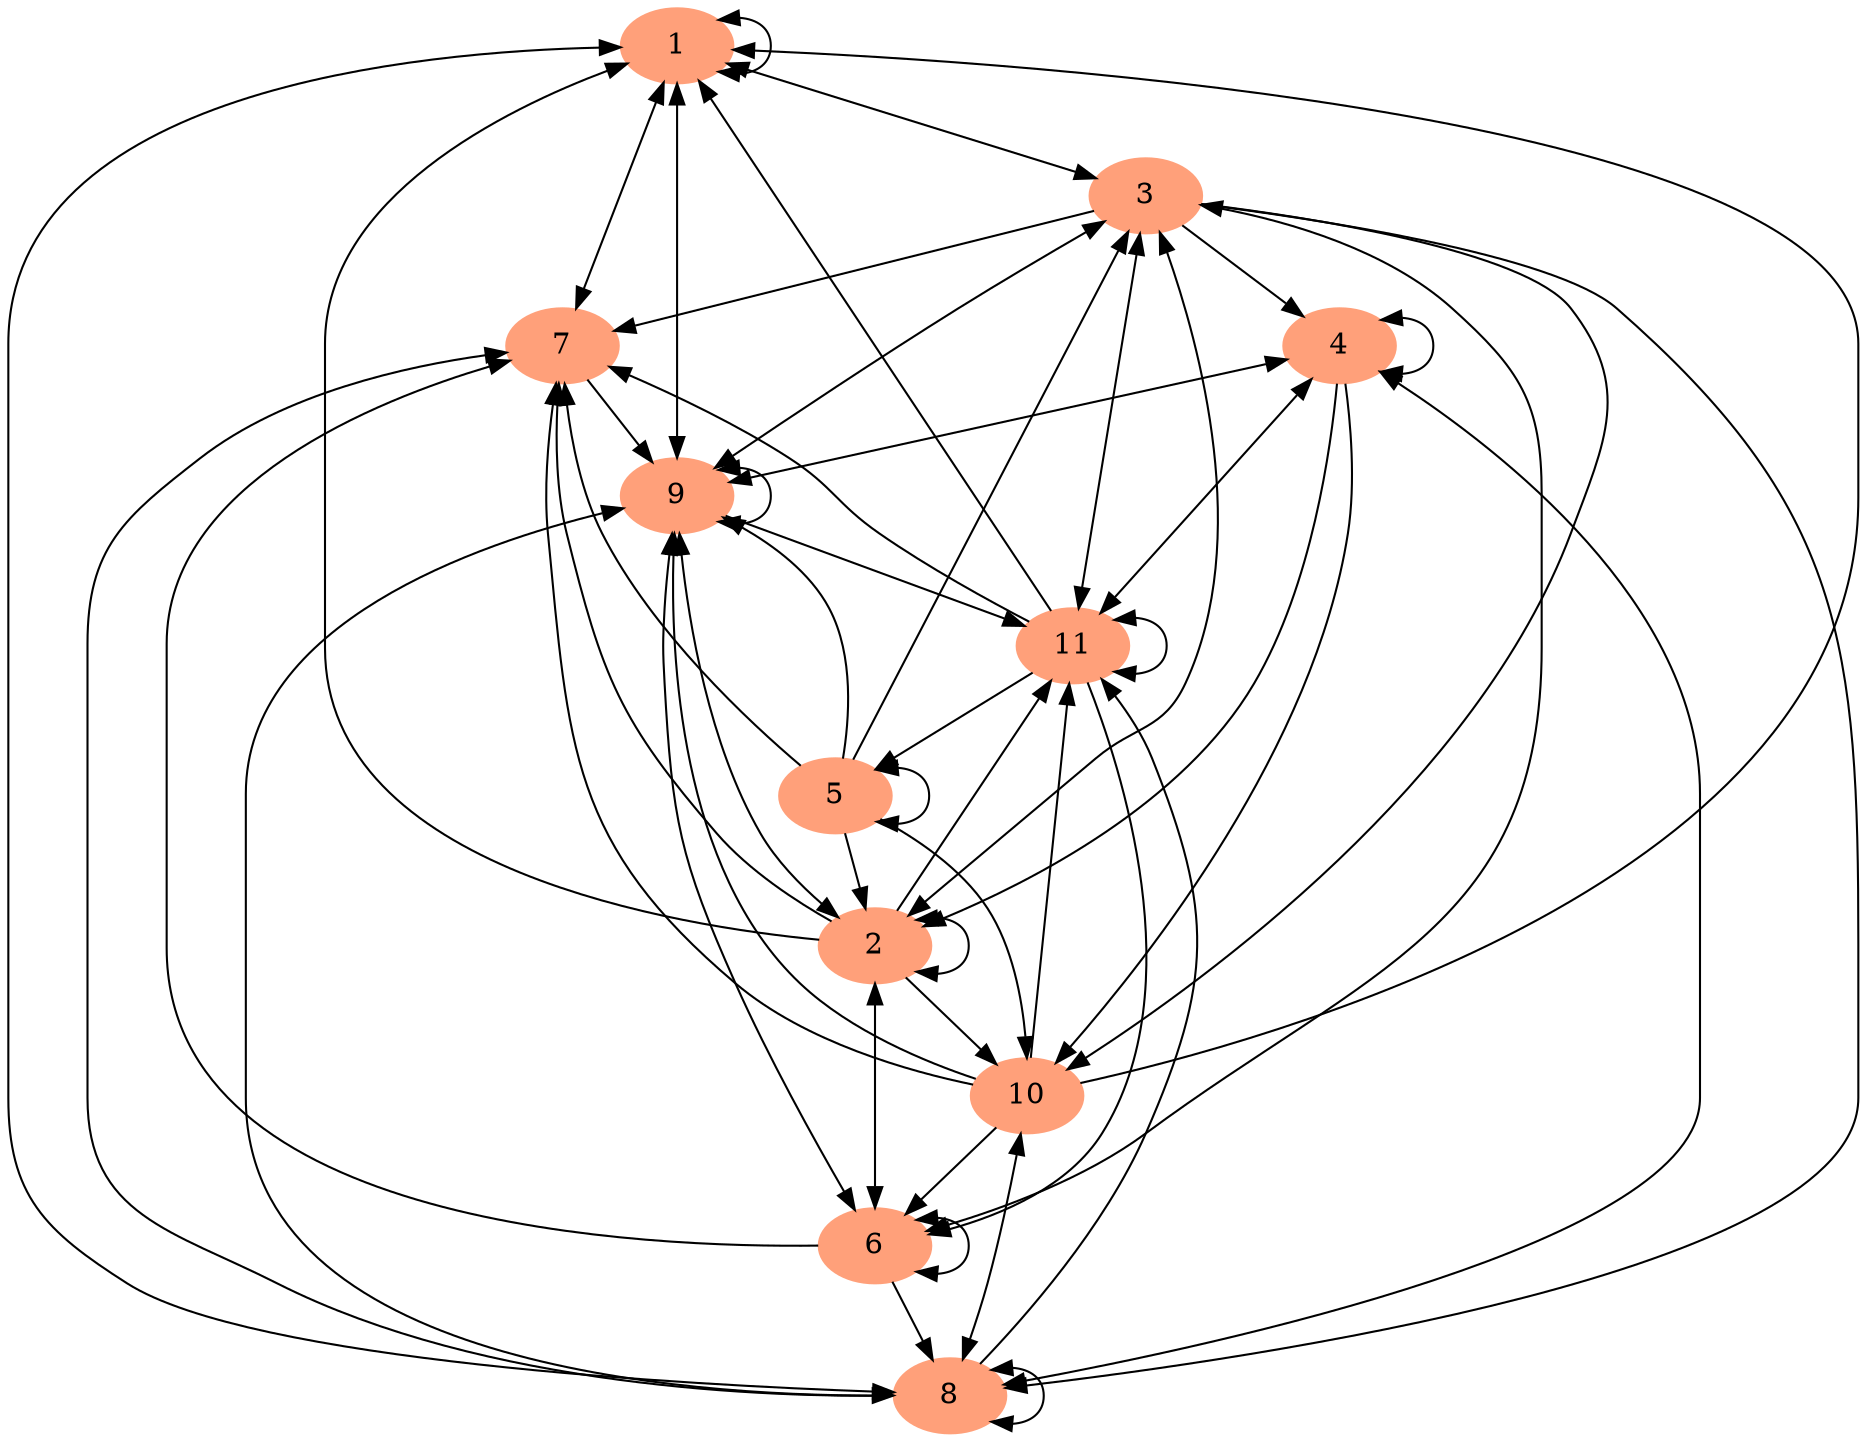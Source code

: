 # Graph written by ranDot.
# Render: dot|neato|circo foo.dot
graph G {
node [style=filled, color=lightgray]
node [style=filled, color=lightsalmon]
	1 -- 1[dir=both]
	1 -- 3[dir=both]
	1 -- 7[dir=both]
	1 -- 8[dir=both]
	1 -- 9[dir=both]
	2 -- 1[dir=forward]
	2 -- 2[dir=both]
	2 -- 3[dir=both]
	2 -- 6[dir=both]
	2 -- 7[dir=forward]
	2 -- 9[dir=both]
	2 -- 10[dir=forward]
	2 -- 11[dir=forward]
	3 -- 4[dir=forward]
	3 -- 6[dir=both]
	3 -- 7[dir=forward]
	3 -- 8[dir=forward]
	3 -- 9[dir=both]
	3 -- 10[dir=forward]
	3 -- 11[dir=both]
	4 -- 2[dir=forward]
	4 -- 4[dir=both]
	4 -- 8[dir=both]
	4 -- 9[dir=both]
	4 -- 10[dir=forward]
	4 -- 11[dir=both]
	5 -- 2[dir=forward]
	5 -- 3[dir=forward]
	5 -- 5[dir=both]
	5 -- 7[dir=forward]
	5 -- 9[dir=forward]
	5 -- 10[dir=forward]
	6 -- 6[dir=both]
	6 -- 7[dir=forward]
	6 -- 8[dir=forward]
	6 -- 9[dir=both]
	7 -- 9[dir=forward]
	8 -- 7[dir=forward]
	8 -- 8[dir=both]
	8 -- 9[dir=both]
	8 -- 10[dir=both]
	8 -- 11[dir=forward]
	9 -- 9[dir=both]
	9 -- 11[dir=forward]
	10 -- 1[dir=forward]
	10 -- 6[dir=forward]
	10 -- 7[dir=forward]
	10 -- 9[dir=forward]
	10 -- 11[dir=forward]
	11 -- 1[dir=forward]
	11 -- 5[dir=forward]
	11 -- 6[dir=forward]
	11 -- 7[dir=forward]
	11 -- 11[dir=both]
}
